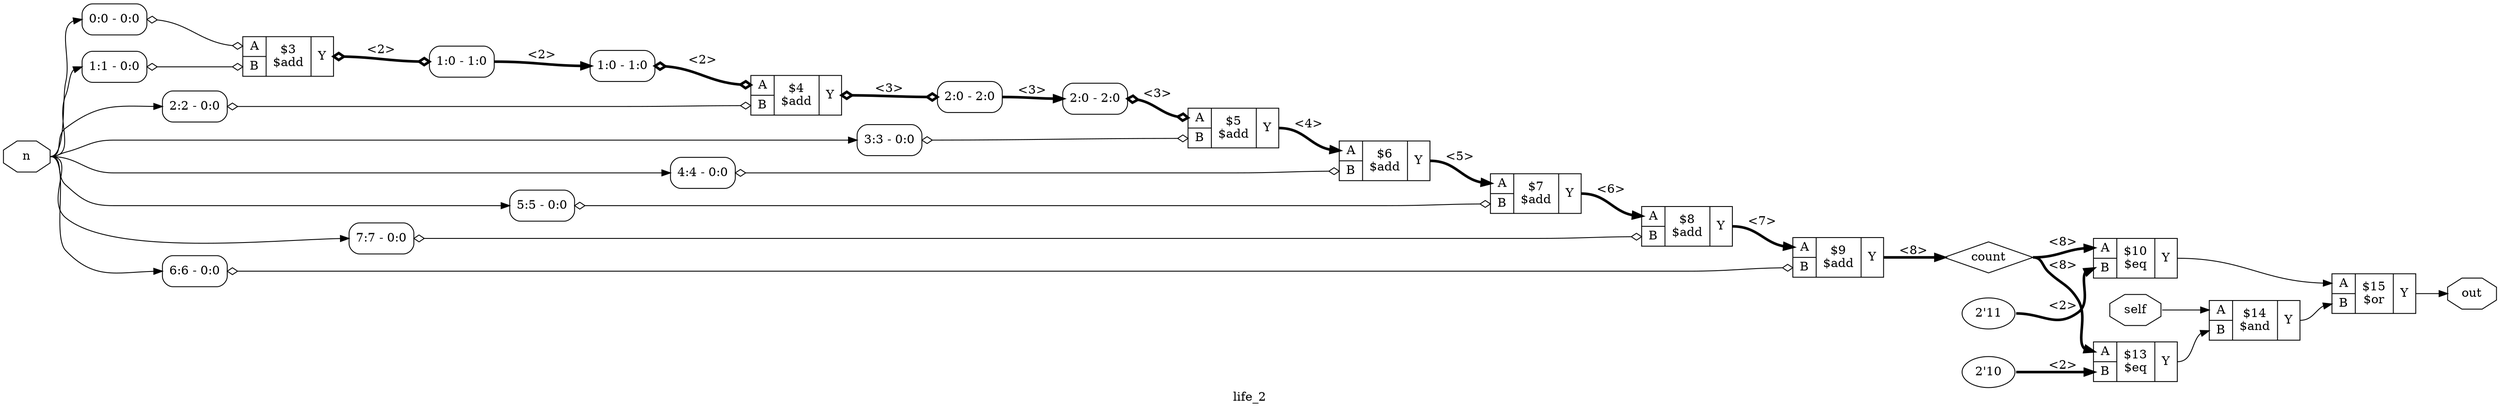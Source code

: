 digraph "life_2" {
label="life_2";
rankdir="LR";
remincross=true;
n11 [ shape=diamond, label="count", color="black", fontcolor="black" ];
n12 [ shape=octagon, label="out", color="black", fontcolor="black" ];
n13 [ shape=octagon, label="n", color="black", fontcolor="black" ];
n14 [ shape=octagon, label="self", color="black", fontcolor="black" ];
c18 [ shape=record, label="{{<p15> A|<p16> B}|$15\n$or|{<p17> Y}}" ];
c19 [ shape=record, label="{{<p15> A|<p16> B}|$14\n$and|{<p17> Y}}" ];
v0 [ label="2'11" ];
c20 [ shape=record, label="{{<p15> A|<p16> B}|$10\n$eq|{<p17> Y}}" ];
c21 [ shape=record, label="{{<p15> A|<p16> B}|$9\n$add|{<p17> Y}}" ];
x1 [ shape=record, style=rounded, label="<s0> 6:6 - 0:0 " ];
x1:e -> c21:p16:w [arrowhead=odiamond, arrowtail=odiamond, dir=both, color="black", label=""];
c22 [ shape=record, label="{{<p15> A|<p16> B}|$8\n$add|{<p17> Y}}" ];
x2 [ shape=record, style=rounded, label="<s0> 7:7 - 0:0 " ];
x2:e -> c22:p16:w [arrowhead=odiamond, arrowtail=odiamond, dir=both, color="black", label=""];
c23 [ shape=record, label="{{<p15> A|<p16> B}|$7\n$add|{<p17> Y}}" ];
x3 [ shape=record, style=rounded, label="<s0> 5:5 - 0:0 " ];
x3:e -> c23:p16:w [arrowhead=odiamond, arrowtail=odiamond, dir=both, color="black", label=""];
c24 [ shape=record, label="{{<p15> A|<p16> B}|$6\n$add|{<p17> Y}}" ];
x4 [ shape=record, style=rounded, label="<s0> 4:4 - 0:0 " ];
x4:e -> c24:p16:w [arrowhead=odiamond, arrowtail=odiamond, dir=both, color="black", label=""];
c25 [ shape=record, label="{{<p15> A|<p16> B}|$5\n$add|{<p17> Y}}" ];
x5 [ shape=record, style=rounded, label="<s0> 3:3 - 0:0 " ];
x5:e -> c25:p16:w [arrowhead=odiamond, arrowtail=odiamond, dir=both, color="black", label=""];
x6 [ shape=record, style=rounded, label="<s0> 2:0 - 2:0 " ];
x6:e -> c25:p15:w [arrowhead=odiamond, arrowtail=odiamond, dir=both, color="black", style="setlinewidth(3)", label="<3>"];
c26 [ shape=record, label="{{<p15> A|<p16> B}|$4\n$add|{<p17> Y}}" ];
x7 [ shape=record, style=rounded, label="<s0> 2:0 - 2:0 " ];
c26:p17:e -> x7:w [arrowhead=odiamond, arrowtail=odiamond, dir=both, color="black", style="setlinewidth(3)", label="<3>"];
x8 [ shape=record, style=rounded, label="<s0> 2:2 - 0:0 " ];
x8:e -> c26:p16:w [arrowhead=odiamond, arrowtail=odiamond, dir=both, color="black", label=""];
x9 [ shape=record, style=rounded, label="<s0> 1:0 - 1:0 " ];
x9:e -> c26:p15:w [arrowhead=odiamond, arrowtail=odiamond, dir=both, color="black", style="setlinewidth(3)", label="<2>"];
c27 [ shape=record, label="{{<p15> A|<p16> B}|$3\n$add|{<p17> Y}}" ];
x10 [ shape=record, style=rounded, label="<s0> 1:0 - 1:0 " ];
c27:p17:e -> x10:w [arrowhead=odiamond, arrowtail=odiamond, dir=both, color="black", style="setlinewidth(3)", label="<2>"];
x11 [ shape=record, style=rounded, label="<s0> 1:1 - 0:0 " ];
x11:e -> c27:p16:w [arrowhead=odiamond, arrowtail=odiamond, dir=both, color="black", label=""];
x12 [ shape=record, style=rounded, label="<s0> 0:0 - 0:0 " ];
x12:e -> c27:p15:w [arrowhead=odiamond, arrowtail=odiamond, dir=both, color="black", label=""];
v13 [ label="2'10" ];
c28 [ shape=record, label="{{<p15> A|<p16> B}|$13\n$eq|{<p17> Y}}" ];
c20:p17:e -> c18:p15:w [color="black", label=""];
c21:p17:e -> n11:w [color="black", style="setlinewidth(3)", label="<8>"];
n11:e -> c20:p15:w [color="black", style="setlinewidth(3)", label="<8>"];
n11:e -> c28:p15:w [color="black", style="setlinewidth(3)", label="<8>"];
c18:p17:e -> n12:w [color="black", label=""];
n13:e -> x11:s0:w [color="black", label=""];
n13:e -> x12:s0:w [color="black", label=""];
n13:e -> x1:s0:w [color="black", label=""];
n13:e -> x2:s0:w [color="black", label=""];
n13:e -> x3:s0:w [color="black", label=""];
n13:e -> x4:s0:w [color="black", label=""];
n13:e -> x5:s0:w [color="black", label=""];
n13:e -> x8:s0:w [color="black", label=""];
n14:e -> c19:p15:w [color="black", label=""];
x10:s0:e -> x9:s0:w [color="black", style="setlinewidth(3)", label="<2>"];
c22:p17:e -> c21:p15:w [color="black", style="setlinewidth(3)", label="<7>"];
c23:p17:e -> c22:p15:w [color="black", style="setlinewidth(3)", label="<6>"];
c24:p17:e -> c23:p15:w [color="black", style="setlinewidth(3)", label="<5>"];
c25:p17:e -> c24:p15:w [color="black", style="setlinewidth(3)", label="<4>"];
x7:s0:e -> x6:s0:w [color="black", style="setlinewidth(3)", label="<3>"];
c28:p17:e -> c19:p16:w [color="black", label=""];
c19:p17:e -> c18:p16:w [color="black", label=""];
v0:e -> c20:p16:w [color="black", style="setlinewidth(3)", label="<2>"];
v13:e -> c28:p16:w [color="black", style="setlinewidth(3)", label="<2>"];
}

